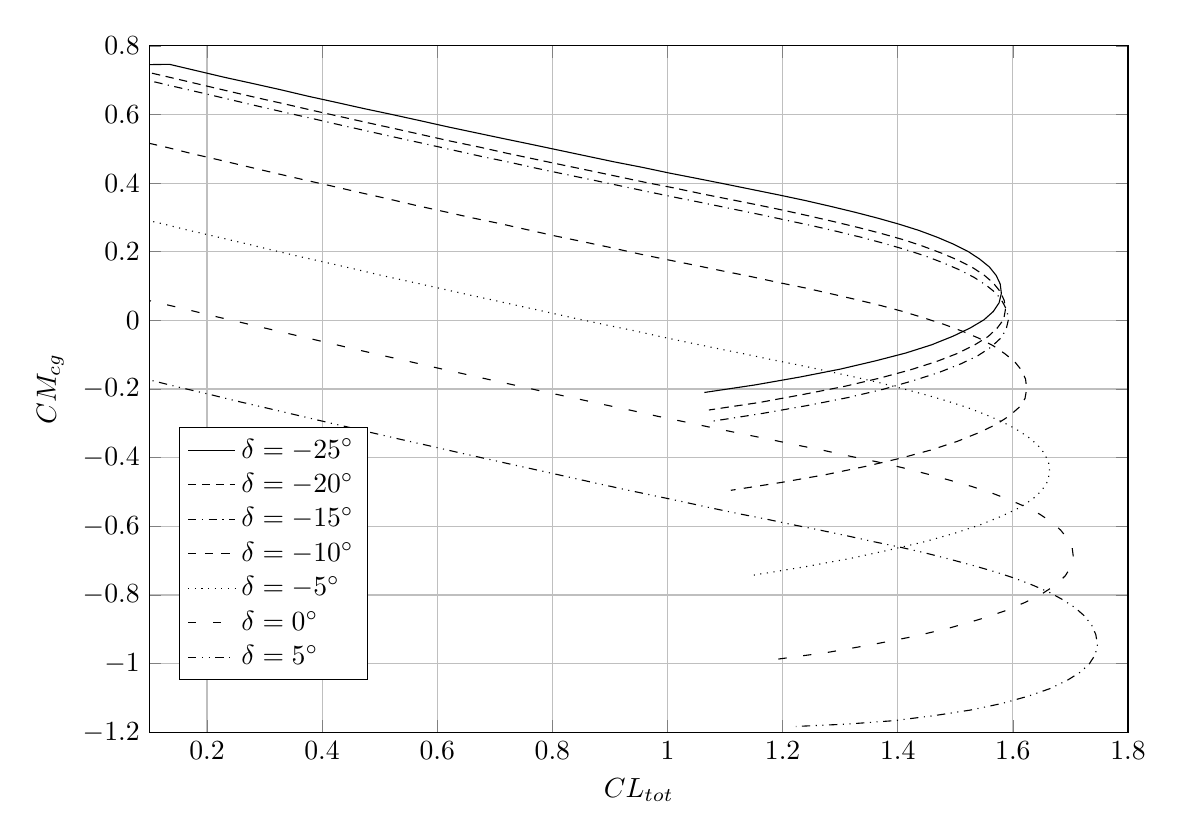 %Comparison of CD estimation
\begin{tikzpicture}

\begin{axis}[
width=14.01cm,
height=10.3cm,
scaled ticks=false, tick label style={/pgf/number format/fixed},
xmin=0.1,
xmax=1.8,
xlabel={$CL_{tot}$},
xmajorgrids,
ymin=-1.2,
ymax=0.8,
ylabel={$CM_{cg}$},
ymajorgrids,
legend style={at={(0.03,0.26)},anchor=west,draw=black,fill=white,legend cell align=left},
legend entries = {$\delta = -25^{\circ}$\\$\delta = -20^{\circ}$\\$\delta = -15^{\circ}$\\$\delta = -10^{\circ}$\\$\delta = -5^{\circ}$\\$\delta = 0^{\circ}$\\$\delta = 5^{\circ}$\\}
]

\addplot [
color=black,
solid
]
table[row sep=crcr]{
-0.347	0.652\\
-0.303	0.661\\
-0.26	0.67\\
-0.216	0.679\\
-0.173	0.688\\
-0.129	0.697\\
-0.085	0.707\\
-0.042	0.716\\
0.002	0.726\\
0.046	0.735\\
0.089	0.745\\
0.135	0.746\\
0.183	0.727\\
0.231	0.708\\
0.28	0.69\\
0.328	0.672\\
0.376	0.653\\
0.425	0.635\\
0.473	0.617\\
0.521	0.6\\
0.57	0.582\\
0.618	0.564\\
0.666	0.547\\
0.714	0.53\\
0.763	0.513\\
0.811	0.496\\
0.859	0.479\\
0.907	0.462\\
0.956	0.446\\
1.004	0.429\\
1.053	0.413\\
1.101	0.397\\
1.148	0.381\\
1.195	0.365\\
1.24	0.349\\
1.284	0.332\\
1.326	0.315\\
1.365	0.298\\
1.403	0.28\\
1.437	0.262\\
1.469	0.242\\
1.497	0.222\\
1.522	0.201\\
1.542	0.179\\
1.559	0.156\\
1.571	0.131\\
1.578	0.106\\
1.58	0.079\\
1.576	0.051\\
1.566	0.026\\
1.55	0.002\\
1.526	-0.022\\
1.496	-0.046\\
1.459	-0.071\\
1.414	-0.095\\
1.361	-0.118\\
1.3	-0.142\\
1.23	-0.165\\
1.152	-0.188\\
1.064	-0.21\\
};

\addplot [
color=black,
densely dashed
]
table[row sep=crcr]{
-0.348	0.655\\
-0.304	0.664\\
-0.261	0.673\\
-0.217	0.682\\
-0.173	0.691\\
-0.13	0.7\\
-0.086	0.709\\
-0.043	0.719\\
0.001	0.728\\
0.045	0.738\\
0.092	0.725\\
0.141	0.706\\
0.189	0.687\\
0.237	0.668\\
0.286	0.649\\
0.334	0.631\\
0.383	0.612\\
0.431	0.594\\
0.479	0.576\\
0.528	0.558\\
0.576	0.54\\
0.624	0.522\\
0.673	0.505\\
0.721	0.487\\
0.769	0.47\\
0.817	0.453\\
0.866	0.436\\
0.914	0.419\\
0.962	0.402\\
1.011	0.386\\
1.059	0.369\\
1.107	0.353\\
1.155	0.337\\
1.201	0.321\\
1.247	0.304\\
1.291	0.287\\
1.333	0.27\\
1.372	0.253\\
1.41	0.235\\
1.444	0.216\\
1.476	0.196\\
1.504	0.176\\
1.529	0.155\\
1.55	0.132\\
1.566	0.109\\
1.578	0.084\\
1.585	0.058\\
1.587	0.031\\
1.584	0.003\\
1.573	-0.022\\
1.557	-0.047\\
1.534	-0.071\\
1.504	-0.096\\
1.467	-0.12\\
1.422	-0.144\\
1.369	-0.168\\
1.308	-0.192\\
1.238	-0.215\\
1.16	-0.239\\
1.072	-0.261\\
};

\addplot [
color=black,
dashdotted
]
table[row sep=crcr]{
-0.349	0.656\\
-0.305	0.665\\
-0.262	0.674\\
-0.218	0.683\\
-0.174	0.692\\
-0.131	0.701\\
-0.087	0.711\\
-0.043	0.72\\
4.062E-4	0.73\\
0.047	0.72\\
0.096	0.7\\
0.144	0.681\\
0.193	0.662\\
0.241	0.643\\
0.289	0.624\\
0.338	0.605\\
0.386	0.587\\
0.435	0.568\\
0.483	0.55\\
0.531	0.532\\
0.58	0.514\\
0.628	0.496\\
0.676	0.478\\
0.725	0.461\\
0.773	0.443\\
0.821	0.426\\
0.87	0.409\\
0.918	0.392\\
0.966	0.375\\
1.015	0.358\\
1.063	0.342\\
1.112	0.325\\
1.159	0.309\\
1.206	0.292\\
1.251	0.276\\
1.295	0.259\\
1.337	0.242\\
1.377	0.224\\
1.414	0.206\\
1.449	0.187\\
1.48	0.167\\
1.509	0.146\\
1.533	0.125\\
1.554	0.102\\
1.571	0.079\\
1.582	0.054\\
1.59	0.028\\
1.592	5.014E-4\\
1.588	-0.028\\
1.578	-0.053\\
1.562	-0.078\\
1.539	-0.103\\
1.509	-0.127\\
1.471	-0.152\\
1.426	-0.176\\
1.374	-0.201\\
1.313	-0.225\\
1.243	-0.248\\
1.165	-0.271\\
1.077	-0.294\\
};

\addplot [
color=black,
dashed
]
table[row sep=crcr]{
-0.349	0.656\\
-0.306	0.665\\
-0.262	0.674\\
-0.215	0.66\\
-0.165	0.632\\
-0.115	0.604\\
-0.066	0.583\\
-0.018	0.563\\
0.031	0.544\\
0.079	0.524\\
0.128	0.505\\
0.176	0.485\\
0.225	0.466\\
0.273	0.447\\
0.321	0.428\\
0.37	0.409\\
0.418	0.391\\
0.467	0.372\\
0.515	0.354\\
0.563	0.335\\
0.612	0.317\\
0.66	0.299\\
0.709	0.282\\
0.757	0.264\\
0.805	0.246\\
0.854	0.229\\
0.902	0.212\\
0.95	0.194\\
0.999	0.177\\
1.047	0.161\\
1.096	0.144\\
1.144	0.128\\
1.191	0.111\\
1.238	0.095\\
1.283	0.078\\
1.327	0.061\\
1.369	0.044\\
1.409	0.026\\
1.446	0.007\\
1.481	-0.012\\
1.513	-0.032\\
1.541	-0.052\\
1.566	-0.074\\
1.586	-0.097\\
1.603	-0.12\\
1.615	-0.145\\
1.622	-0.171\\
1.624	-0.199\\
1.621	-0.228\\
1.611	-0.253\\
1.594	-0.278\\
1.571	-0.303\\
1.541	-0.327\\
1.504	-0.352\\
1.459	-0.377\\
1.406	-0.401\\
1.345	-0.425\\
1.276	-0.449\\
1.198	-0.472\\
1.11	-0.495\\
};

\addplot [
color=black,
dotted
]
table[row sep=crcr]{
-0.324	0.504\\
-0.275	0.476\\
-0.225	0.447\\
-0.175	0.419\\
-0.125	0.391\\
-0.075	0.363\\
-0.027	0.342\\
0.022	0.322\\
0.07	0.302\\
0.119	0.283\\
0.167	0.263\\
0.216	0.244\\
0.264	0.225\\
0.313	0.205\\
0.361	0.186\\
0.409	0.168\\
0.458	0.149\\
0.506	0.13\\
0.555	0.112\\
0.603	0.094\\
0.651	0.076\\
0.7	0.058\\
0.748	0.04\\
0.797	0.022\\
0.845	0.004\\
0.893	-0.013\\
0.942	-0.03\\
0.99	-0.048\\
1.038	-0.065\\
1.087	-0.082\\
1.135	-0.098\\
1.183	-0.115\\
1.231	-0.131\\
1.278	-0.148\\
1.323	-0.164\\
1.367	-0.181\\
1.409	-0.199\\
1.449	-0.217\\
1.486	-0.235\\
1.521	-0.254\\
1.552	-0.274\\
1.581	-0.295\\
1.605	-0.316\\
1.626	-0.339\\
1.643	-0.363\\
1.655	-0.388\\
1.662	-0.414\\
1.664	-0.442\\
1.66	-0.47\\
1.65	-0.496\\
1.634	-0.521\\
1.611	-0.546\\
1.581	-0.57\\
1.544	-0.595\\
1.499	-0.62\\
1.446	-0.645\\
1.385	-0.669\\
1.316	-0.694\\
1.238	-0.718\\
1.15	-0.742\\
};

\addplot [
color=black,
loosely dashed
]
table[row sep=crcr]{
-0.283	0.255\\
-0.234	0.227\\
-0.184	0.198\\
-0.134	0.17\\
-0.084	0.142\\
-0.034	0.114\\
0.014	0.093\\
0.063	0.073\\
0.111	0.053\\
0.16	0.034\\
0.208	0.014\\
0.257	-0.005\\
0.305	-0.024\\
0.353	-0.043\\
0.402	-0.062\\
0.45	-0.081\\
0.499	-0.1\\
0.547	-0.118\\
0.596	-0.137\\
0.644	-0.155\\
0.692	-0.173\\
0.741	-0.191\\
0.789	-0.209\\
0.837	-0.226\\
0.886	-0.244\\
0.934	-0.261\\
0.982	-0.279\\
1.031	-0.296\\
1.079	-0.313\\
1.128	-0.33\\
1.176	-0.346\\
1.224	-0.363\\
1.272	-0.379\\
1.318	-0.396\\
1.364	-0.412\\
1.408	-0.429\\
1.45	-0.447\\
1.489	-0.465\\
1.527	-0.483\\
1.562	-0.502\\
1.593	-0.522\\
1.622	-0.543\\
1.646	-0.564\\
1.667	-0.587\\
1.683	-0.611\\
1.695	-0.636\\
1.703	-0.662\\
1.705	-0.689\\
1.701	-0.718\\
1.691	-0.744\\
1.675	-0.77\\
1.652	-0.795\\
1.622	-0.821\\
1.585	-0.847\\
1.54	-0.872\\
1.488	-0.897\\
1.427	-0.921\\
1.357	-0.944\\
1.279	-0.967\\
1.191	-0.987\\
};

\addplot [
color=black,
dashdotdotted
]
table[row sep=crcr]{
-0.243	0.007\\
-0.193	-0.021\\
-0.143	-0.05\\
-0.093	-0.078\\
-0.043	-0.106\\
0.006	-0.134\\
0.055	-0.155\\
0.104	-0.175\\
0.152	-0.195\\
0.201	-0.214\\
0.249	-0.234\\
0.298	-0.253\\
0.346	-0.272\\
0.394	-0.291\\
0.443	-0.31\\
0.491	-0.329\\
0.54	-0.348\\
0.588	-0.366\\
0.637	-0.385\\
0.685	-0.403\\
0.733	-0.421\\
0.782	-0.439\\
0.83	-0.457\\
0.878	-0.475\\
0.927	-0.493\\
0.975	-0.51\\
1.023	-0.527\\
1.072	-0.545\\
1.12	-0.562\\
1.169	-0.578\\
1.217	-0.595\\
1.265	-0.611\\
1.313	-0.628\\
1.359	-0.645\\
1.405	-0.661\\
1.449	-0.678\\
1.491	-0.696\\
1.531	-0.714\\
1.568	-0.732\\
1.603	-0.751\\
1.634	-0.771\\
1.663	-0.792\\
1.687	-0.814\\
1.708	-0.837\\
1.725	-0.862\\
1.737	-0.888\\
1.744	-0.915\\
1.747	-0.944\\
1.743	-0.974\\
1.733	-1.0\\
1.717	-1.025\\
1.694	-1.049\\
1.664	-1.073\\
1.626	-1.095\\
1.581	-1.116\\
1.527	-1.135\\
1.465	-1.151\\
1.394	-1.166\\
1.313	-1.176\\
1.223	-1.183\\
};
\end{axis}
\end{tikzpicture}%
